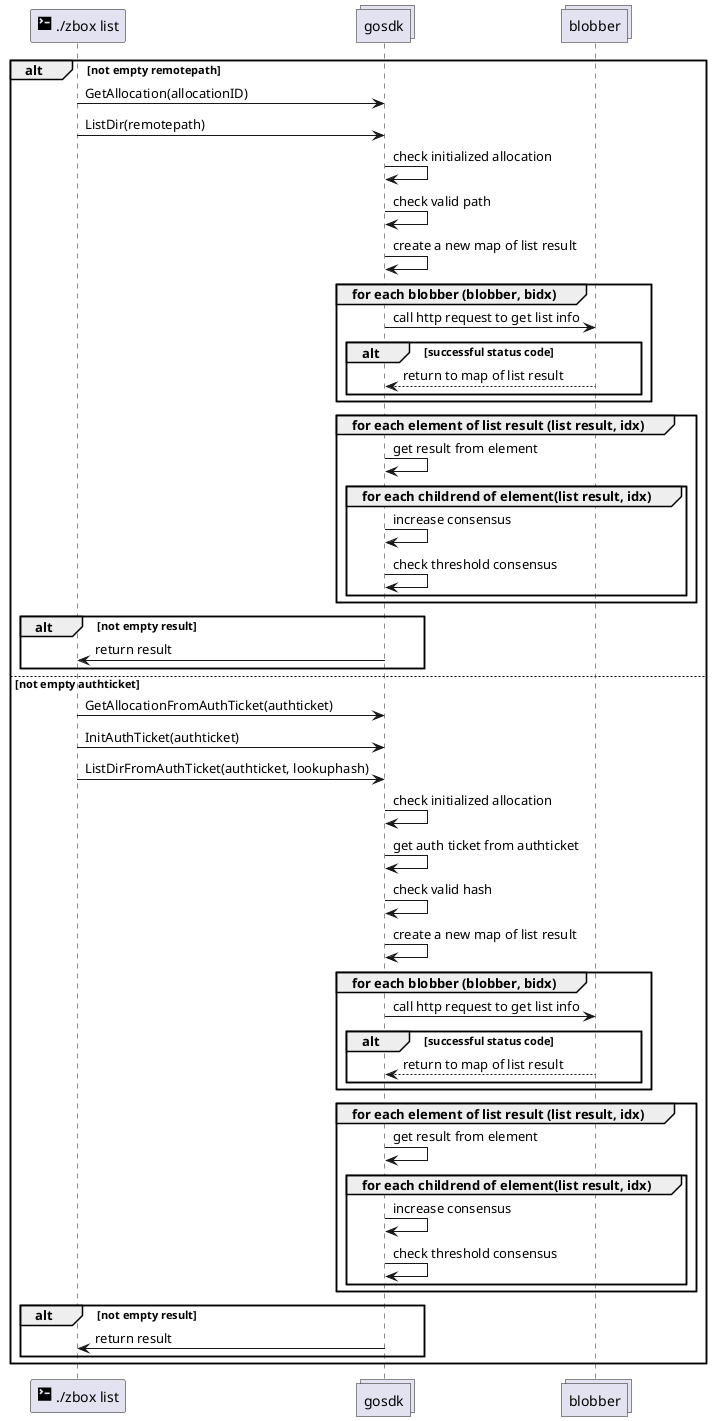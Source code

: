 @startuml
participant "<size:20><&terminal></size> ./zbox list" as cli
collections gosdk
collections blobber

alt not empty remotepath
cli -> gosdk: GetAllocation(allocationID)
cli -> gosdk: ListDir(remotepath)

gosdk -> gosdk: check initialized allocation
gosdk -> gosdk: check valid path
gosdk -> gosdk: create a new map of list result

group for each blobber (blobber, bidx)
gosdk -> blobber: call http request to get list info
alt successful status code
blobber --> gosdk: return to map of list result
end
end

group for each element of list result (list result, idx)
gosdk -> gosdk: get result from element

group for each childrend of element(list result, idx)
gosdk -> gosdk: increase consensus
gosdk -> gosdk: check threshold consensus
end

end

alt not empty result
gosdk -> cli: return result
end

else not empty authticket
cli -> gosdk: GetAllocationFromAuthTicket(authticket)
cli -> gosdk: InitAuthTicket(authticket)
cli -> gosdk: ListDirFromAuthTicket(authticket, lookuphash)

gosdk -> gosdk: check initialized allocation
gosdk -> gosdk: get auth ticket from authticket
gosdk -> gosdk: check valid hash
gosdk -> gosdk: create a new map of list result

group for each blobber (blobber, bidx)
gosdk -> blobber: call http request to get list info
alt successful status code
blobber --> gosdk: return to map of list result
end
end

group for each element of list result (list result, idx)
gosdk -> gosdk: get result from element

group for each childrend of element(list result, idx)
gosdk -> gosdk: increase consensus
gosdk -> gosdk: check threshold consensus
end

end

alt not empty result
gosdk -> cli: return result
end
end
@enduml
